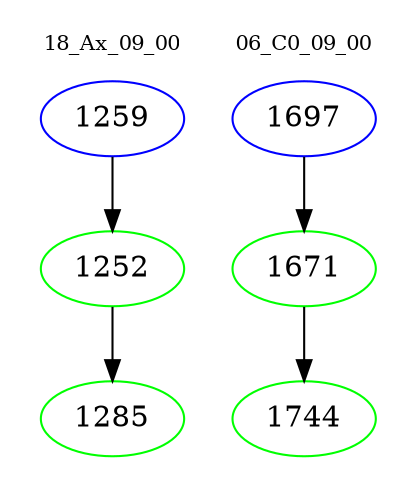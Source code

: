 digraph{
subgraph cluster_0 {
color = white
label = "18_Ax_09_00";
fontsize=10;
T0_1259 [label="1259", color="blue"]
T0_1259 -> T0_1252 [color="black"]
T0_1252 [label="1252", color="green"]
T0_1252 -> T0_1285 [color="black"]
T0_1285 [label="1285", color="green"]
}
subgraph cluster_1 {
color = white
label = "06_C0_09_00";
fontsize=10;
T1_1697 [label="1697", color="blue"]
T1_1697 -> T1_1671 [color="black"]
T1_1671 [label="1671", color="green"]
T1_1671 -> T1_1744 [color="black"]
T1_1744 [label="1744", color="green"]
}
}
